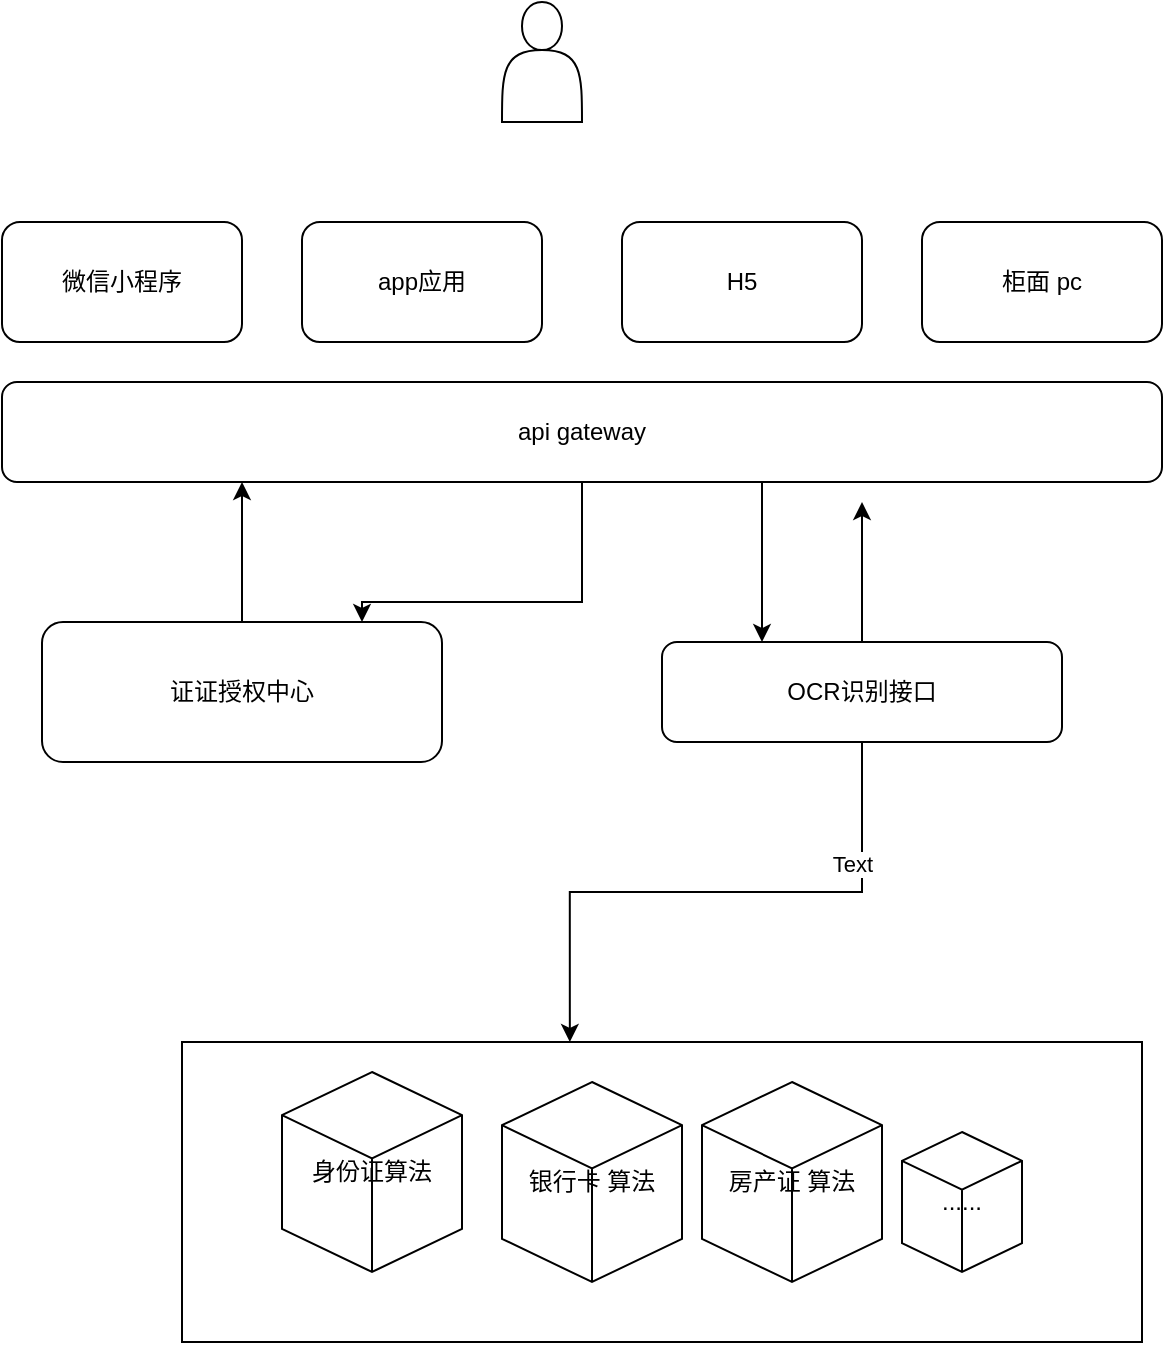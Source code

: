 <mxfile version="14.0.0" type="github">
  <diagram id="UqwjKa7fOIXqWC75HA_8" name="第 1 页">
    <mxGraphModel dx="866" dy="482" grid="1" gridSize="10" guides="1" tooltips="1" connect="1" arrows="1" fold="1" page="1" pageScale="1" pageWidth="827" pageHeight="1169" math="0" shadow="0">
      <root>
        <mxCell id="0" />
        <mxCell id="1" parent="0" />
        <mxCell id="mCgOKQbfE5Heauiv3v_t-2" value="" style="shape=actor;whiteSpace=wrap;html=1;" vertex="1" parent="1">
          <mxGeometry x="430" y="120" width="40" height="60" as="geometry" />
        </mxCell>
        <mxCell id="mCgOKQbfE5Heauiv3v_t-4" value="" style="rounded=0;whiteSpace=wrap;html=1;" vertex="1" parent="1">
          <mxGeometry x="270" y="640" width="480" height="150" as="geometry" />
        </mxCell>
        <mxCell id="mCgOKQbfE5Heauiv3v_t-7" value="银行卡 算法" style="html=1;whiteSpace=wrap;shape=isoCube2;backgroundOutline=1;isoAngle=15;" vertex="1" parent="1">
          <mxGeometry x="430" y="660" width="90" height="100" as="geometry" />
        </mxCell>
        <mxCell id="mCgOKQbfE5Heauiv3v_t-8" value="身份证算法" style="html=1;whiteSpace=wrap;shape=isoCube2;backgroundOutline=1;isoAngle=15;" vertex="1" parent="1">
          <mxGeometry x="320" y="655" width="90" height="100" as="geometry" />
        </mxCell>
        <mxCell id="mCgOKQbfE5Heauiv3v_t-9" value="......" style="html=1;whiteSpace=wrap;shape=isoCube2;backgroundOutline=1;isoAngle=15;" vertex="1" parent="1">
          <mxGeometry x="630" y="685" width="60" height="70" as="geometry" />
        </mxCell>
        <mxCell id="mCgOKQbfE5Heauiv3v_t-10" value="房产证 算法" style="html=1;whiteSpace=wrap;shape=isoCube2;backgroundOutline=1;isoAngle=15;" vertex="1" parent="1">
          <mxGeometry x="530" y="660" width="90" height="100" as="geometry" />
        </mxCell>
        <mxCell id="mCgOKQbfE5Heauiv3v_t-17" style="edgeStyle=orthogonalEdgeStyle;rounded=0;orthogonalLoop=1;jettySize=auto;html=1;exitX=0.5;exitY=1;exitDx=0;exitDy=0;entryX=0.404;entryY=0;entryDx=0;entryDy=0;entryPerimeter=0;" edge="1" parent="1" source="mCgOKQbfE5Heauiv3v_t-12" target="mCgOKQbfE5Heauiv3v_t-4">
          <mxGeometry relative="1" as="geometry" />
        </mxCell>
        <mxCell id="mCgOKQbfE5Heauiv3v_t-48" value="Text" style="edgeLabel;html=1;align=center;verticalAlign=middle;resizable=0;points=[];" vertex="1" connectable="0" parent="mCgOKQbfE5Heauiv3v_t-17">
          <mxGeometry x="-0.588" y="-5" relative="1" as="geometry">
            <mxPoint as="offset" />
          </mxGeometry>
        </mxCell>
        <mxCell id="mCgOKQbfE5Heauiv3v_t-40" style="edgeStyle=orthogonalEdgeStyle;rounded=0;orthogonalLoop=1;jettySize=auto;html=1;" edge="1" parent="1" source="mCgOKQbfE5Heauiv3v_t-12">
          <mxGeometry relative="1" as="geometry">
            <mxPoint x="610" y="370" as="targetPoint" />
          </mxGeometry>
        </mxCell>
        <mxCell id="mCgOKQbfE5Heauiv3v_t-12" value="OCR识别接口" style="rounded=1;whiteSpace=wrap;html=1;" vertex="1" parent="1">
          <mxGeometry x="510" y="440" width="200" height="50" as="geometry" />
        </mxCell>
        <mxCell id="mCgOKQbfE5Heauiv3v_t-39" style="edgeStyle=orthogonalEdgeStyle;rounded=0;orthogonalLoop=1;jettySize=auto;html=1;" edge="1" parent="1" source="mCgOKQbfE5Heauiv3v_t-13" target="mCgOKQbfE5Heauiv3v_t-27">
          <mxGeometry relative="1" as="geometry">
            <Array as="points">
              <mxPoint x="470" y="420" />
              <mxPoint x="360" y="420" />
            </Array>
          </mxGeometry>
        </mxCell>
        <mxCell id="mCgOKQbfE5Heauiv3v_t-13" value="api gateway" style="rounded=1;whiteSpace=wrap;html=1;" vertex="1" parent="1">
          <mxGeometry x="180" y="310" width="580" height="50" as="geometry" />
        </mxCell>
        <mxCell id="mCgOKQbfE5Heauiv3v_t-23" value="微信小程序" style="rounded=1;whiteSpace=wrap;html=1;" vertex="1" parent="1">
          <mxGeometry x="180" y="230" width="120" height="60" as="geometry" />
        </mxCell>
        <mxCell id="mCgOKQbfE5Heauiv3v_t-24" value="app应用" style="rounded=1;whiteSpace=wrap;html=1;" vertex="1" parent="1">
          <mxGeometry x="330" y="230" width="120" height="60" as="geometry" />
        </mxCell>
        <mxCell id="mCgOKQbfE5Heauiv3v_t-25" value="柜面 pc" style="rounded=1;whiteSpace=wrap;html=1;" vertex="1" parent="1">
          <mxGeometry x="640" y="230" width="120" height="60" as="geometry" />
        </mxCell>
        <mxCell id="mCgOKQbfE5Heauiv3v_t-26" value="H5" style="rounded=1;whiteSpace=wrap;html=1;" vertex="1" parent="1">
          <mxGeometry x="490" y="230" width="120" height="60" as="geometry" />
        </mxCell>
        <mxCell id="mCgOKQbfE5Heauiv3v_t-32" style="edgeStyle=orthogonalEdgeStyle;rounded=0;orthogonalLoop=1;jettySize=auto;html=1;" edge="1" parent="1" source="mCgOKQbfE5Heauiv3v_t-27">
          <mxGeometry relative="1" as="geometry">
            <mxPoint x="300" y="360" as="targetPoint" />
          </mxGeometry>
        </mxCell>
        <mxCell id="mCgOKQbfE5Heauiv3v_t-27" value="证证授权中心" style="rounded=1;whiteSpace=wrap;html=1;" vertex="1" parent="1">
          <mxGeometry x="200" y="430" width="200" height="70" as="geometry" />
        </mxCell>
        <mxCell id="mCgOKQbfE5Heauiv3v_t-42" value="" style="endArrow=classic;html=1;" edge="1" parent="1" target="mCgOKQbfE5Heauiv3v_t-13">
          <mxGeometry width="50" height="50" relative="1" as="geometry">
            <mxPoint x="560" y="360" as="sourcePoint" />
            <mxPoint x="610" y="310" as="targetPoint" />
          </mxGeometry>
        </mxCell>
        <mxCell id="mCgOKQbfE5Heauiv3v_t-47" value="" style="endArrow=classic;html=1;entryX=0.25;entryY=0;entryDx=0;entryDy=0;" edge="1" parent="1" target="mCgOKQbfE5Heauiv3v_t-12">
          <mxGeometry width="50" height="50" relative="1" as="geometry">
            <mxPoint x="560" y="360" as="sourcePoint" />
            <mxPoint x="610" y="310" as="targetPoint" />
          </mxGeometry>
        </mxCell>
      </root>
    </mxGraphModel>
  </diagram>
</mxfile>
